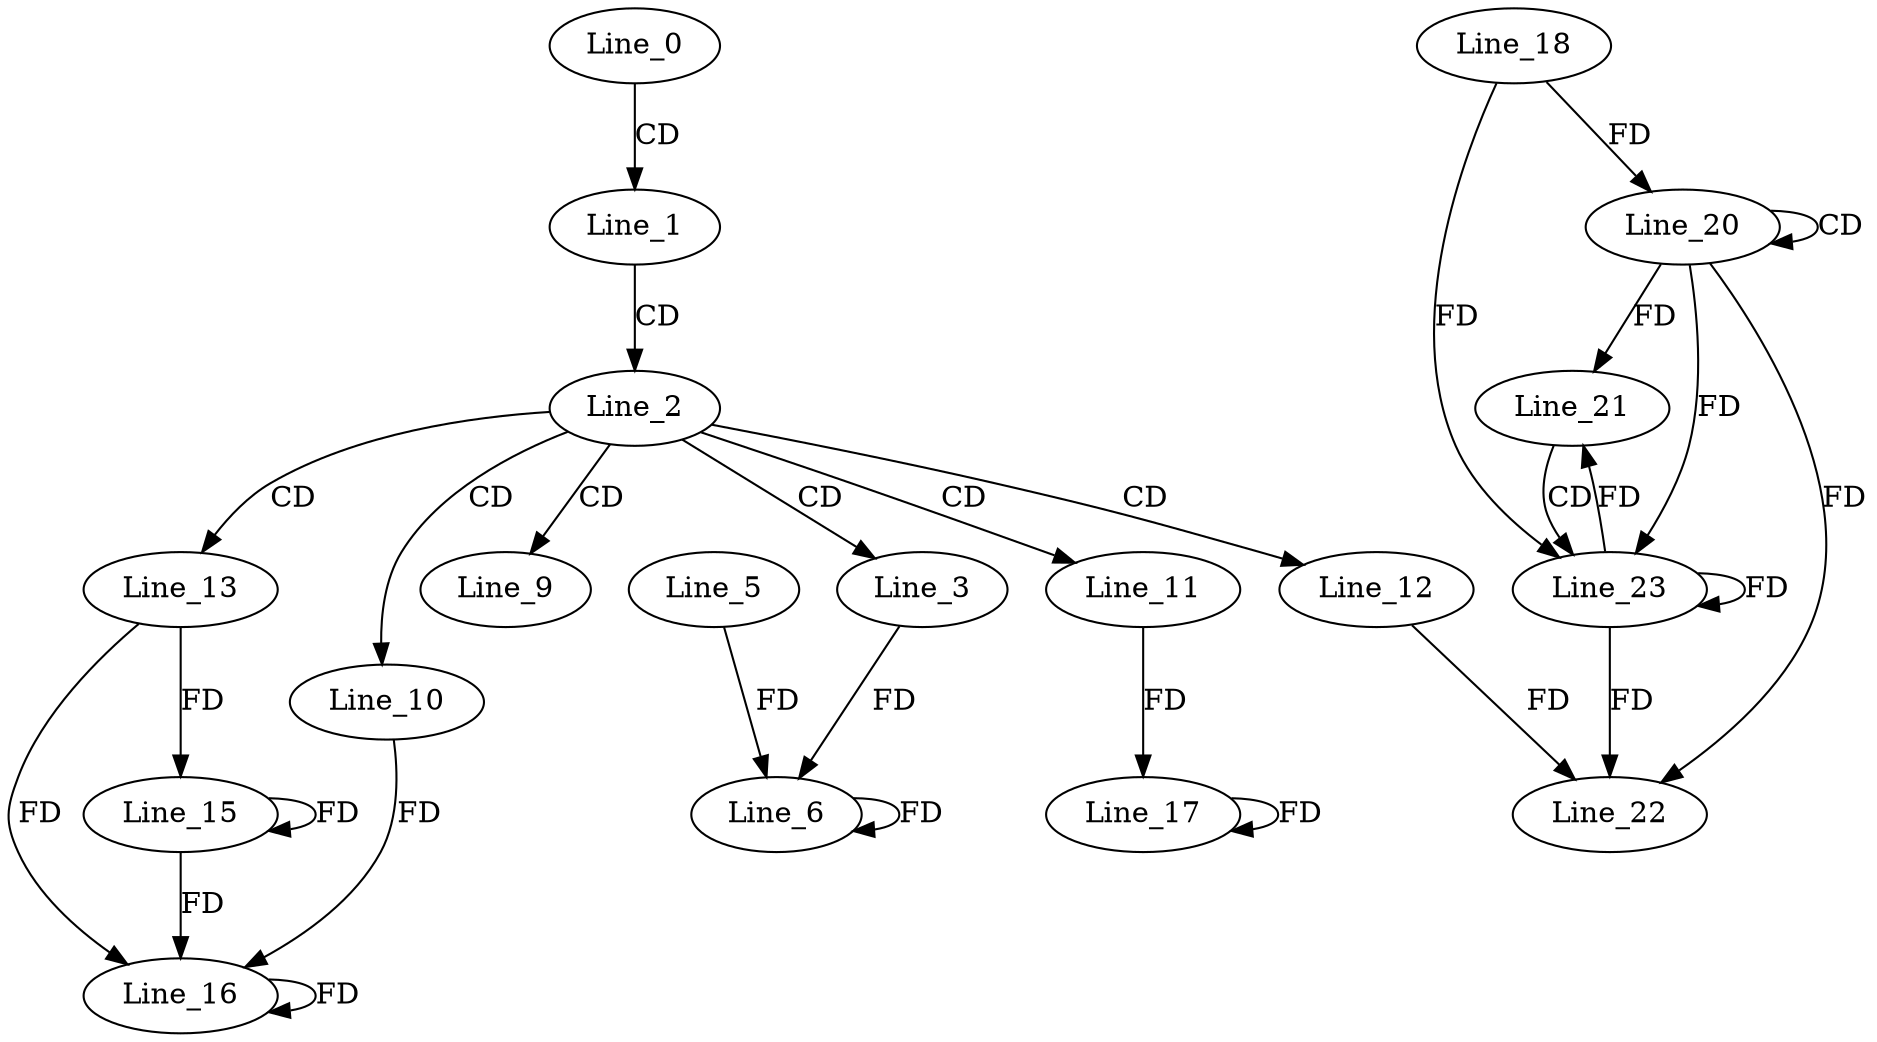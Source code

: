digraph G {
  Line_0;
  Line_1;
  Line_2;
  Line_3;
  Line_6;
  Line_5;
  Line_6;
  Line_9;
  Line_10;
  Line_11;
  Line_12;
  Line_13;
  Line_15;
  Line_15;
  Line_16;
  Line_16;
  Line_17;
  Line_20;
  Line_20;
  Line_18;
  Line_21;
  Line_22;
  Line_23;
  Line_23;
  Line_0 -> Line_1 [ label="CD" ];
  Line_1 -> Line_2 [ label="CD" ];
  Line_2 -> Line_3 [ label="CD" ];
  Line_3 -> Line_6 [ label="FD" ];
  Line_6 -> Line_6 [ label="FD" ];
  Line_5 -> Line_6 [ label="FD" ];
  Line_2 -> Line_9 [ label="CD" ];
  Line_2 -> Line_10 [ label="CD" ];
  Line_2 -> Line_11 [ label="CD" ];
  Line_2 -> Line_12 [ label="CD" ];
  Line_2 -> Line_13 [ label="CD" ];
  Line_13 -> Line_15 [ label="FD" ];
  Line_15 -> Line_15 [ label="FD" ];
  Line_10 -> Line_16 [ label="FD" ];
  Line_16 -> Line_16 [ label="FD" ];
  Line_13 -> Line_16 [ label="FD" ];
  Line_15 -> Line_16 [ label="FD" ];
  Line_11 -> Line_17 [ label="FD" ];
  Line_17 -> Line_17 [ label="FD" ];
  Line_20 -> Line_20 [ label="CD" ];
  Line_18 -> Line_20 [ label="FD" ];
  Line_20 -> Line_21 [ label="FD" ];
  Line_12 -> Line_22 [ label="FD" ];
  Line_20 -> Line_22 [ label="FD" ];
  Line_21 -> Line_23 [ label="CD" ];
  Line_23 -> Line_23 [ label="FD" ];
  Line_20 -> Line_23 [ label="FD" ];
  Line_18 -> Line_23 [ label="FD" ];
  Line_23 -> Line_21 [ label="FD" ];
  Line_23 -> Line_22 [ label="FD" ];
}
